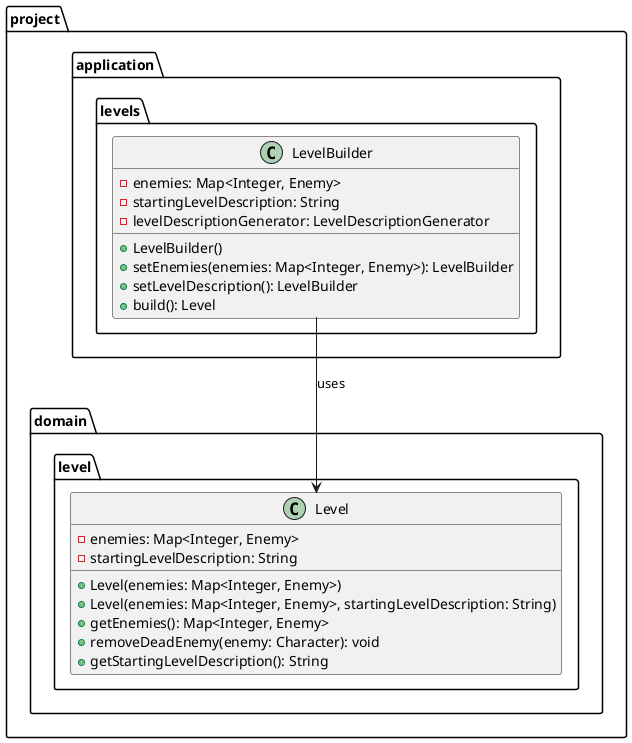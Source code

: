 @startuml

package project.application.levels {
    class LevelBuilder {
        - enemies: Map<Integer, Enemy>
        - startingLevelDescription: String
        - levelDescriptionGenerator: LevelDescriptionGenerator
        + LevelBuilder()
        + setEnemies(enemies: Map<Integer, Enemy>): LevelBuilder
        + setLevelDescription(): LevelBuilder
        + build(): Level
    }
}

package project.domain.level {
    class Level {
        - enemies: Map<Integer, Enemy>
        - startingLevelDescription: String
        + Level(enemies: Map<Integer, Enemy>)
        + Level(enemies: Map<Integer, Enemy>, startingLevelDescription: String)
        + getEnemies(): Map<Integer, Enemy>
        + removeDeadEnemy(enemy: Character): void
        + getStartingLevelDescription(): String
    }
}

LevelBuilder --> Level : uses

@enduml
